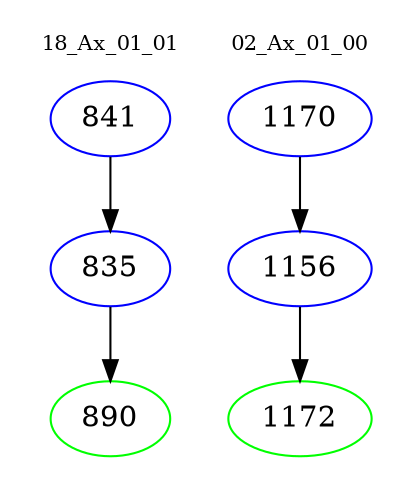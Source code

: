 digraph{
subgraph cluster_0 {
color = white
label = "18_Ax_01_01";
fontsize=10;
T0_841 [label="841", color="blue"]
T0_841 -> T0_835 [color="black"]
T0_835 [label="835", color="blue"]
T0_835 -> T0_890 [color="black"]
T0_890 [label="890", color="green"]
}
subgraph cluster_1 {
color = white
label = "02_Ax_01_00";
fontsize=10;
T1_1170 [label="1170", color="blue"]
T1_1170 -> T1_1156 [color="black"]
T1_1156 [label="1156", color="blue"]
T1_1156 -> T1_1172 [color="black"]
T1_1172 [label="1172", color="green"]
}
}
